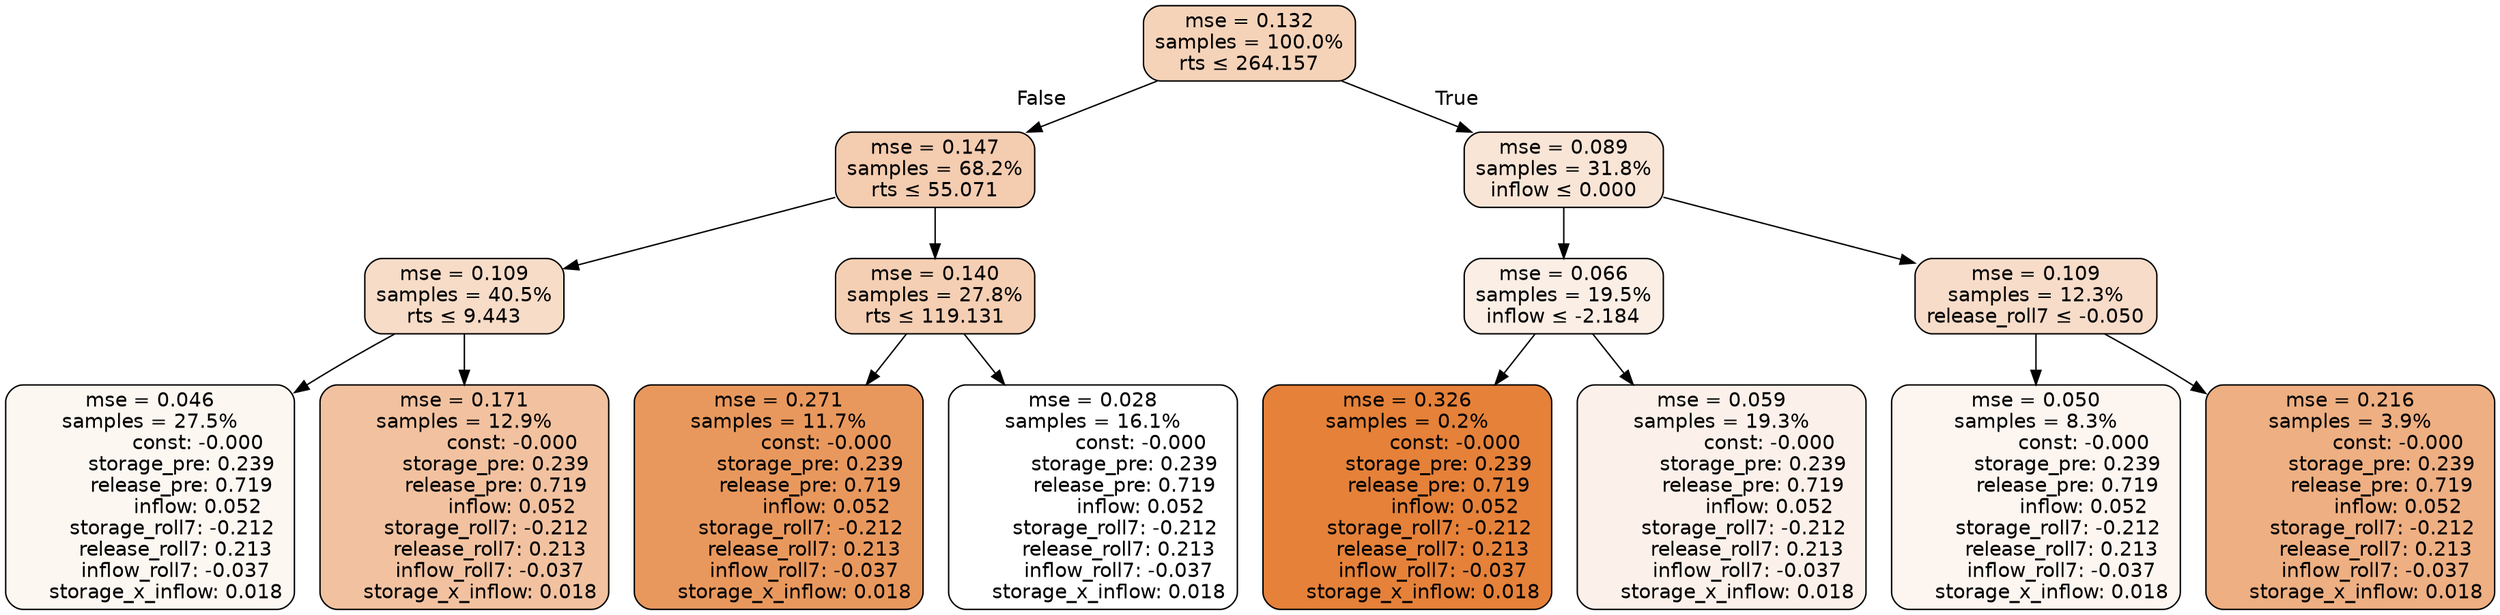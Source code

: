 digraph tree {
node [shape=rectangle, style="filled, rounded", color="black", fontname=helvetica] ;
edge [fontname=helvetica] ;
	"0" [label="mse = 0.132
samples = 100.0%
rts &le; 264.157", fillcolor="#f5d3b9"]
	"1" [label="mse = 0.147
samples = 68.2%
rts &le; 55.071", fillcolor="#f4ccb0"]
	"2" [label="mse = 0.109
samples = 40.5%
rts &le; 9.443", fillcolor="#f7dcc8"]
	"3" [label="mse = 0.046
samples = 27.5%
               const: -0.000
          storage_pre: 0.239
          release_pre: 0.719
               inflow: 0.052
       storage_roll7: -0.212
        release_roll7: 0.213
        inflow_roll7: -0.037
     storage_x_inflow: 0.018", fillcolor="#fdf7f2"]
	"4" [label="mse = 0.171
samples = 12.9%
               const: -0.000
          storage_pre: 0.239
          release_pre: 0.719
               inflow: 0.052
       storage_roll7: -0.212
        release_roll7: 0.213
        inflow_roll7: -0.037
     storage_x_inflow: 0.018", fillcolor="#f2c2a0"]
	"5" [label="mse = 0.140
samples = 27.8%
rts &le; 119.131", fillcolor="#f5cfb4"]
	"6" [label="mse = 0.271
samples = 11.7%
               const: -0.000
          storage_pre: 0.239
          release_pre: 0.719
               inflow: 0.052
       storage_roll7: -0.212
        release_roll7: 0.213
        inflow_roll7: -0.037
     storage_x_inflow: 0.018", fillcolor="#e9985d"]
	"7" [label="mse = 0.028
samples = 16.1%
               const: -0.000
          storage_pre: 0.239
          release_pre: 0.719
               inflow: 0.052
       storage_roll7: -0.212
        release_roll7: 0.213
        inflow_roll7: -0.037
     storage_x_inflow: 0.018", fillcolor="#ffffff"]
	"8" [label="mse = 0.089
samples = 31.8%
inflow &le; 0.000", fillcolor="#f9e5d6"]
	"9" [label="mse = 0.066
samples = 19.5%
inflow &le; -2.184", fillcolor="#fbeee5"]
	"10" [label="mse = 0.326
samples = 0.2%
               const: -0.000
          storage_pre: 0.239
          release_pre: 0.719
               inflow: 0.052
       storage_roll7: -0.212
        release_roll7: 0.213
        inflow_roll7: -0.037
     storage_x_inflow: 0.018", fillcolor="#e58139"]
	"11" [label="mse = 0.059
samples = 19.3%
               const: -0.000
          storage_pre: 0.239
          release_pre: 0.719
               inflow: 0.052
       storage_roll7: -0.212
        release_roll7: 0.213
        inflow_roll7: -0.037
     storage_x_inflow: 0.018", fillcolor="#fcf1ea"]
	"12" [label="mse = 0.109
samples = 12.3%
release_roll7 &le; -0.050", fillcolor="#f7dcc9"]
	"13" [label="mse = 0.050
samples = 8.3%
               const: -0.000
          storage_pre: 0.239
          release_pre: 0.719
               inflow: 0.052
       storage_roll7: -0.212
        release_roll7: 0.213
        inflow_roll7: -0.037
     storage_x_inflow: 0.018", fillcolor="#fdf5f0"]
	"14" [label="mse = 0.216
samples = 3.9%
               const: -0.000
          storage_pre: 0.239
          release_pre: 0.719
               inflow: 0.052
       storage_roll7: -0.212
        release_roll7: 0.213
        inflow_roll7: -0.037
     storage_x_inflow: 0.018", fillcolor="#eeaf82"]

	"0" -> "1" [labeldistance=2.5, labelangle=45, headlabel="False"]
	"1" -> "2"
	"2" -> "3"
	"2" -> "4"
	"1" -> "5"
	"5" -> "6"
	"5" -> "7"
	"0" -> "8" [labeldistance=2.5, labelangle=-45, headlabel="True"]
	"8" -> "9"
	"9" -> "10"
	"9" -> "11"
	"8" -> "12"
	"12" -> "13"
	"12" -> "14"
}